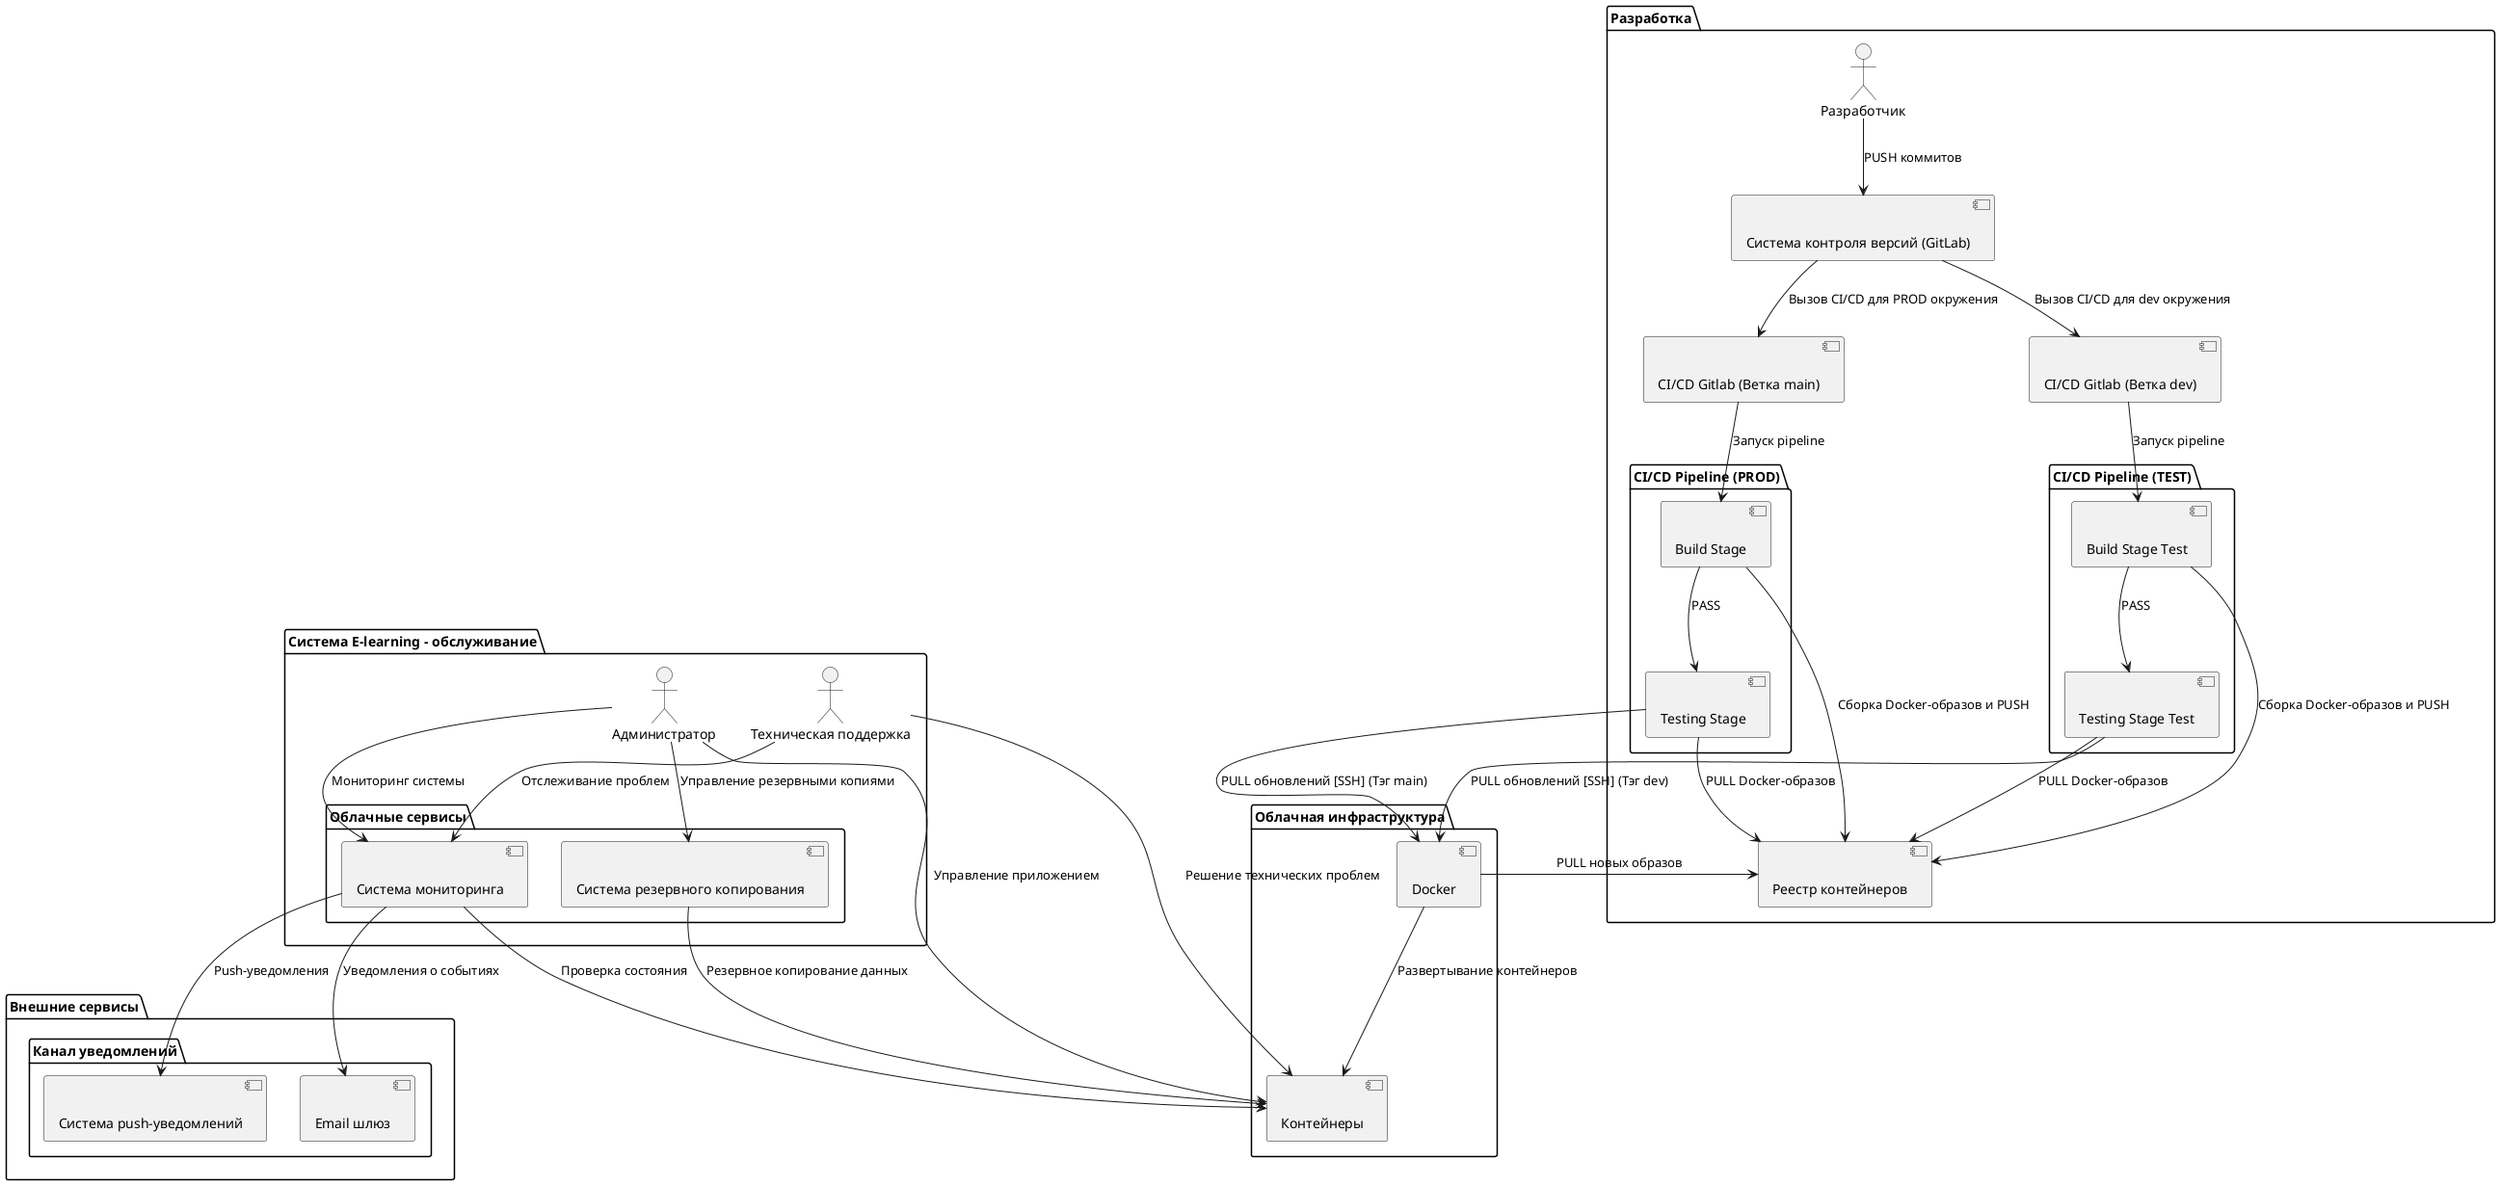 @startuml

package "Облачная инфраструктура" as cloud_infra {
  [Docker] as docker << (C, #FFAAAA) >>
  [Контейнеры] as containers << (C, #FFAAAA) >>
}

package "Система E-learning - обслуживание" as maintenance {
    actor "Администратор" as admin
    actor "Техническая поддержка" as tech_support
    package "Облачные сервисы" as cloud_services {
      [Система мониторинга] as monitoring_service << (C, #FFAAAA) >>
      [Система резервного копирования] as backup_service << (C, #FFAAAA) >>
    }
}

package "Внешние сервисы" as external_services {
    package "Канал уведомлений" as notifications {
        [Email шлюз] as email_service << (C, #FFAAAA) >>
        [Система push-уведомлений] as push_service << (C, #FFAAAA) >>
    }
}

package "Разработка" as development {
    actor "Разработчик" as developer
    [Система контроля версий (GitLab)] as vcs << (C, #FFAAAA) >>
    [CI/CD Gitlab (Ветка main)] as cicd << (C, #FFAAAA) >>
    [CI/CD Gitlab (Ветка dev)] as cicdtest << (C, #FFAAAA) >>

    package "CI/CD Pipeline (PROD)" as build {
      [Build Stage] as build_stage << (C, #FFAAAA) >>
      [Testing Stage] as testing_stage << (C, #FFAAAA) >>
    }
    package "CI/CD Pipeline (TEST)" as build_test {
      [Build Stage Test] as build_stage_test << (C, #FFAAAA) >>
      [Testing Stage Test] as testing_stage_test << (C, #FFAAAA) >>
    }
    
    [Реестр контейнеров] as container_registry << (C, #FFAAAA) >>
}

admin --> monitoring_service : "Мониторинг системы"
admin --> backup_service : "Управление резервными копиями"
tech_support --> monitoring_service : "Отслеживание проблем"
monitoring_service --> email_service : "Уведомления о событиях"
monitoring_service --> push_service : "Push-уведомления"

developer --> vcs : "PUSH коммитов"
vcs --> cicd : "Вызов CI/CD для PROD окружения"
vcs --> cicdtest : "Вызов CI/CD для dev окружения"

build_stage --> testing_stage : "PASS"
build_stage_test --> testing_stage_test : "PASS"
build_stage --> container_registry : "Сборка Docker-образов и PUSH"
build_stage_test --> container_registry : "Сборка Docker-образов и PUSH"

cicd --> build_stage : "Запуск pipeline"
cicdtest --> build_stage_test : "Запуск pipeline"
testing_stage --> container_registry : "PULL Docker-образов"
testing_stage_test --> container_registry : "PULL Docker-образов"

testing_stage --> docker : "PULL обновлений [SSH] (Тэг main)"
testing_stage_test --> docker : "PULL обновлений [SSH] (Тэг dev)"
docker --> container_registry : "PULL новых образов"
docker --> containers : "Развертывание контейнеров"

backup_service --> containers : "Резервное копирование данных"
monitoring_service --> containers : "Проверка состояния"

tech_support --> containers : "Решение технических проблем"
admin --> containers : "Управление приложением"

@enduml
